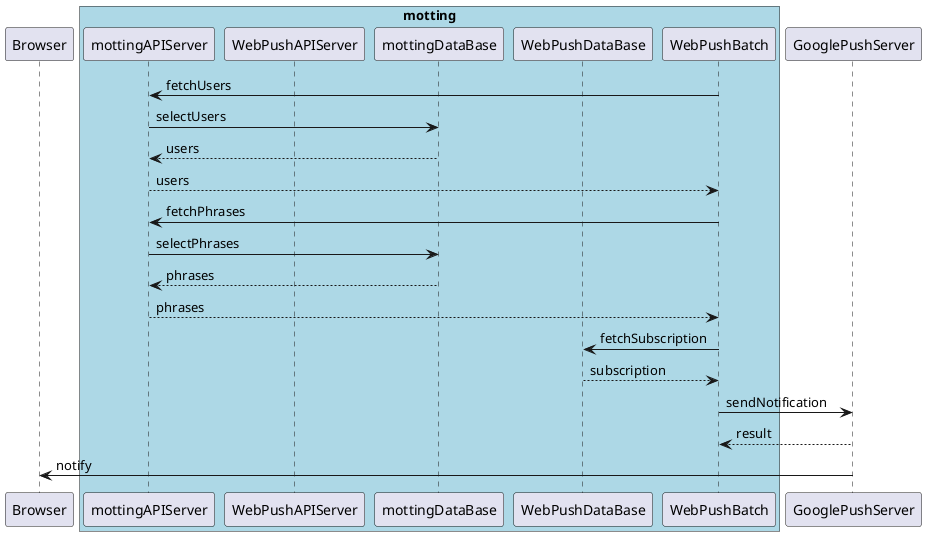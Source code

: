 @startuml
participant Browser as browser
box "motting" #LightBlue
participant mottingAPIServer as api
participant WebPushAPIServer as push
participant mottingDataBase as apidb
participant WebPushDataBase as pushdb
participant WebPushBatch as batch
end box
participant GooglePushServer as google

batch -> api: fetchUsers
api -> apidb: selectUsers
apidb --> api: users
api --> batch: users
batch -> api: fetchPhrases
api -> apidb: selectPhrases
apidb --> api: phrases
api --> batch: phrases
'push server に必要な情報を取得する (Endpoint, P256dh, Auth)
batch -> pushdb: fetchSubscription
pushdb --> batch: subscription
'subscription・秘密鍵の署名・公開鍵をpush serverに送信する
batch -> google: sendNotification
google --> batch: result
google -> browser: notify
@enduml